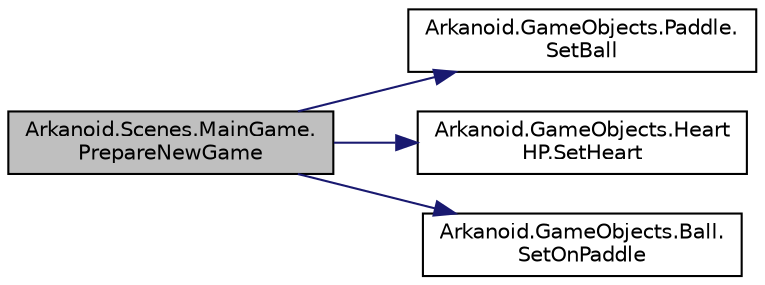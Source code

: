 digraph "Arkanoid.Scenes.MainGame.PrepareNewGame"
{
 // INTERACTIVE_SVG=YES
  edge [fontname="Helvetica",fontsize="10",labelfontname="Helvetica",labelfontsize="10"];
  node [fontname="Helvetica",fontsize="10",shape=record];
  rankdir="LR";
  Node42 [label="Arkanoid.Scenes.MainGame.\lPrepareNewGame",height=0.2,width=0.4,color="black", fillcolor="grey75", style="filled", fontcolor="black"];
  Node42 -> Node43 [color="midnightblue",fontsize="10",style="solid",fontname="Helvetica"];
  Node43 [label="Arkanoid.GameObjects.Paddle.\lSetBall",height=0.2,width=0.4,color="black", fillcolor="white", style="filled",URL="$class_arkanoid_1_1_game_objects_1_1_paddle.html#acc7d59123cb52197f1be130992dfeb64",tooltip="Sets ball to the paddle for future putting ball on this paddle after life loss "];
  Node42 -> Node44 [color="midnightblue",fontsize="10",style="solid",fontname="Helvetica"];
  Node44 [label="Arkanoid.GameObjects.Heart\lHP.SetHeart",height=0.2,width=0.4,color="black", fillcolor="white", style="filled",URL="$class_arkanoid_1_1_game_objects_1_1_heart_h_p.html#a7ea455ba02370acf821d946e85d87f14"];
  Node42 -> Node45 [color="midnightblue",fontsize="10",style="solid",fontname="Helvetica"];
  Node45 [label="Arkanoid.GameObjects.Ball.\lSetOnPaddle",height=0.2,width=0.4,color="black", fillcolor="white", style="filled",URL="$class_arkanoid_1_1_game_objects_1_1_ball.html#a949534625c88f516519542dbbed46e04",tooltip="Sets paddle on which the ball stays after life loss "];
}
